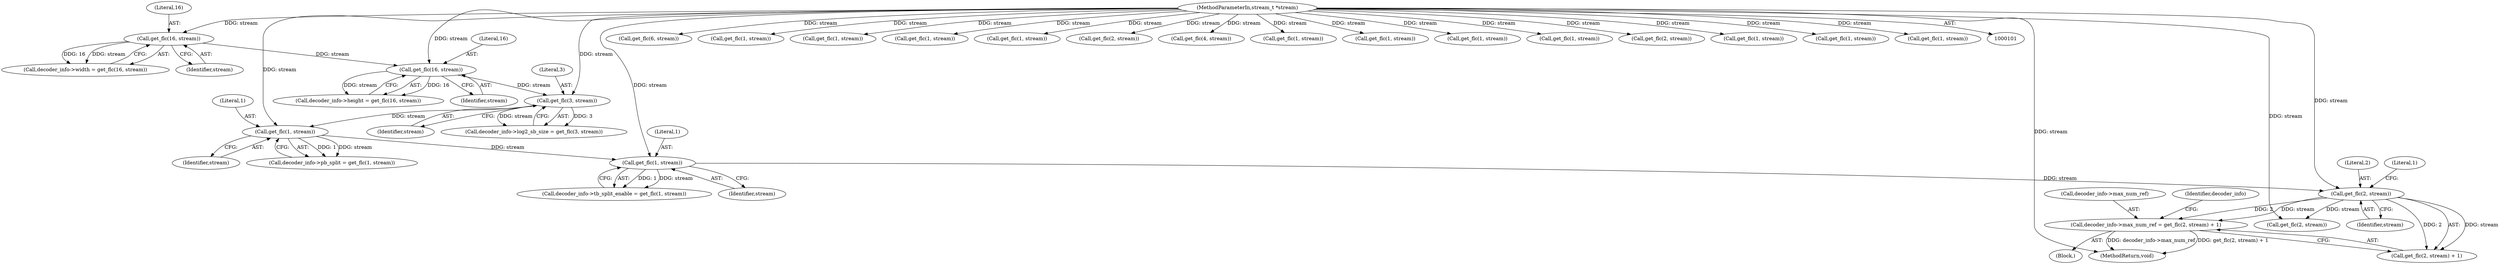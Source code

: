 digraph "0_thor_18de8f9f0762c3a542b1122589edb8af859d9813_0@pointer" {
"1000152" [label="(Call,decoder_info->max_num_ref = get_flc(2, stream) + 1)"];
"1000157" [label="(Call,get_flc(2, stream))"];
"1000149" [label="(Call,get_flc(1, stream))"];
"1000142" [label="(Call,get_flc(1, stream))"];
"1000123" [label="(Call,get_flc(3, stream))"];
"1000116" [label="(Call,get_flc(16, stream))"];
"1000109" [label="(Call,get_flc(16, stream))"];
"1000103" [label="(MethodParameterIn,stream_t *stream)"];
"1000110" [label="(Literal,16)"];
"1000159" [label="(Identifier,stream)"];
"1000158" [label="(Literal,2)"];
"1000142" [label="(Call,get_flc(1, stream))"];
"1000220" [label="(Call,get_flc(6, stream))"];
"1000340" [label="(MethodReturn,void)"];
"1000112" [label="(Call,decoder_info->height = get_flc(16, stream))"];
"1000320" [label="(Call,get_flc(1, stream))"];
"1000153" [label="(Call,decoder_info->max_num_ref)"];
"1000186" [label="(Call,get_flc(1, stream))"];
"1000163" [label="(Identifier,decoder_info)"];
"1000151" [label="(Identifier,stream)"];
"1000207" [label="(Call,get_flc(1, stream))"];
"1000119" [label="(Call,decoder_info->log2_sb_size = get_flc(3, stream))"];
"1000116" [label="(Call,get_flc(16, stream))"];
"1000172" [label="(Call,get_flc(1, stream))"];
"1000124" [label="(Literal,3)"];
"1000123" [label="(Call,get_flc(3, stream))"];
"1000228" [label="(Call,get_flc(2, stream))"];
"1000266" [label="(Call,get_flc(4, stream))"];
"1000160" [label="(Literal,1)"];
"1000118" [label="(Identifier,stream)"];
"1000109" [label="(Call,get_flc(16, stream))"];
"1000280" [label="(Call,get_flc(1, stream))"];
"1000152" [label="(Call,decoder_info->max_num_ref = get_flc(2, stream) + 1)"];
"1000111" [label="(Identifier,stream)"];
"1000157" [label="(Call,get_flc(2, stream))"];
"1000287" [label="(Call,get_flc(1, stream))"];
"1000193" [label="(Call,get_flc(1, stream))"];
"1000149" [label="(Call,get_flc(1, stream))"];
"1000165" [label="(Call,get_flc(2, stream))"];
"1000156" [label="(Call,get_flc(2, stream) + 1)"];
"1000145" [label="(Call,decoder_info->tb_split_enable = get_flc(1, stream))"];
"1000105" [label="(Call,decoder_info->width = get_flc(16, stream))"];
"1000117" [label="(Literal,16)"];
"1000143" [label="(Literal,1)"];
"1000104" [label="(Block,)"];
"1000103" [label="(MethodParameterIn,stream_t *stream)"];
"1000144" [label="(Identifier,stream)"];
"1000295" [label="(Call,get_flc(1, stream))"];
"1000150" [label="(Literal,1)"];
"1000200" [label="(Call,get_flc(2, stream))"];
"1000125" [label="(Identifier,stream)"];
"1000312" [label="(Call,get_flc(1, stream))"];
"1000337" [label="(Call,get_flc(1, stream))"];
"1000138" [label="(Call,decoder_info->pb_split = get_flc(1, stream))"];
"1000179" [label="(Call,get_flc(1, stream))"];
"1000152" -> "1000104"  [label="AST: "];
"1000152" -> "1000156"  [label="CFG: "];
"1000153" -> "1000152"  [label="AST: "];
"1000156" -> "1000152"  [label="AST: "];
"1000163" -> "1000152"  [label="CFG: "];
"1000152" -> "1000340"  [label="DDG: decoder_info->max_num_ref"];
"1000152" -> "1000340"  [label="DDG: get_flc(2, stream) + 1"];
"1000157" -> "1000152"  [label="DDG: 2"];
"1000157" -> "1000152"  [label="DDG: stream"];
"1000157" -> "1000156"  [label="AST: "];
"1000157" -> "1000159"  [label="CFG: "];
"1000158" -> "1000157"  [label="AST: "];
"1000159" -> "1000157"  [label="AST: "];
"1000160" -> "1000157"  [label="CFG: "];
"1000157" -> "1000156"  [label="DDG: 2"];
"1000157" -> "1000156"  [label="DDG: stream"];
"1000149" -> "1000157"  [label="DDG: stream"];
"1000103" -> "1000157"  [label="DDG: stream"];
"1000157" -> "1000165"  [label="DDG: stream"];
"1000149" -> "1000145"  [label="AST: "];
"1000149" -> "1000151"  [label="CFG: "];
"1000150" -> "1000149"  [label="AST: "];
"1000151" -> "1000149"  [label="AST: "];
"1000145" -> "1000149"  [label="CFG: "];
"1000149" -> "1000145"  [label="DDG: 1"];
"1000149" -> "1000145"  [label="DDG: stream"];
"1000142" -> "1000149"  [label="DDG: stream"];
"1000103" -> "1000149"  [label="DDG: stream"];
"1000142" -> "1000138"  [label="AST: "];
"1000142" -> "1000144"  [label="CFG: "];
"1000143" -> "1000142"  [label="AST: "];
"1000144" -> "1000142"  [label="AST: "];
"1000138" -> "1000142"  [label="CFG: "];
"1000142" -> "1000138"  [label="DDG: 1"];
"1000142" -> "1000138"  [label="DDG: stream"];
"1000123" -> "1000142"  [label="DDG: stream"];
"1000103" -> "1000142"  [label="DDG: stream"];
"1000123" -> "1000119"  [label="AST: "];
"1000123" -> "1000125"  [label="CFG: "];
"1000124" -> "1000123"  [label="AST: "];
"1000125" -> "1000123"  [label="AST: "];
"1000119" -> "1000123"  [label="CFG: "];
"1000123" -> "1000119"  [label="DDG: 3"];
"1000123" -> "1000119"  [label="DDG: stream"];
"1000116" -> "1000123"  [label="DDG: stream"];
"1000103" -> "1000123"  [label="DDG: stream"];
"1000116" -> "1000112"  [label="AST: "];
"1000116" -> "1000118"  [label="CFG: "];
"1000117" -> "1000116"  [label="AST: "];
"1000118" -> "1000116"  [label="AST: "];
"1000112" -> "1000116"  [label="CFG: "];
"1000116" -> "1000112"  [label="DDG: 16"];
"1000116" -> "1000112"  [label="DDG: stream"];
"1000109" -> "1000116"  [label="DDG: stream"];
"1000103" -> "1000116"  [label="DDG: stream"];
"1000109" -> "1000105"  [label="AST: "];
"1000109" -> "1000111"  [label="CFG: "];
"1000110" -> "1000109"  [label="AST: "];
"1000111" -> "1000109"  [label="AST: "];
"1000105" -> "1000109"  [label="CFG: "];
"1000109" -> "1000105"  [label="DDG: 16"];
"1000109" -> "1000105"  [label="DDG: stream"];
"1000103" -> "1000109"  [label="DDG: stream"];
"1000103" -> "1000101"  [label="AST: "];
"1000103" -> "1000340"  [label="DDG: stream"];
"1000103" -> "1000165"  [label="DDG: stream"];
"1000103" -> "1000172"  [label="DDG: stream"];
"1000103" -> "1000179"  [label="DDG: stream"];
"1000103" -> "1000186"  [label="DDG: stream"];
"1000103" -> "1000193"  [label="DDG: stream"];
"1000103" -> "1000200"  [label="DDG: stream"];
"1000103" -> "1000207"  [label="DDG: stream"];
"1000103" -> "1000220"  [label="DDG: stream"];
"1000103" -> "1000228"  [label="DDG: stream"];
"1000103" -> "1000266"  [label="DDG: stream"];
"1000103" -> "1000280"  [label="DDG: stream"];
"1000103" -> "1000287"  [label="DDG: stream"];
"1000103" -> "1000295"  [label="DDG: stream"];
"1000103" -> "1000312"  [label="DDG: stream"];
"1000103" -> "1000320"  [label="DDG: stream"];
"1000103" -> "1000337"  [label="DDG: stream"];
}
